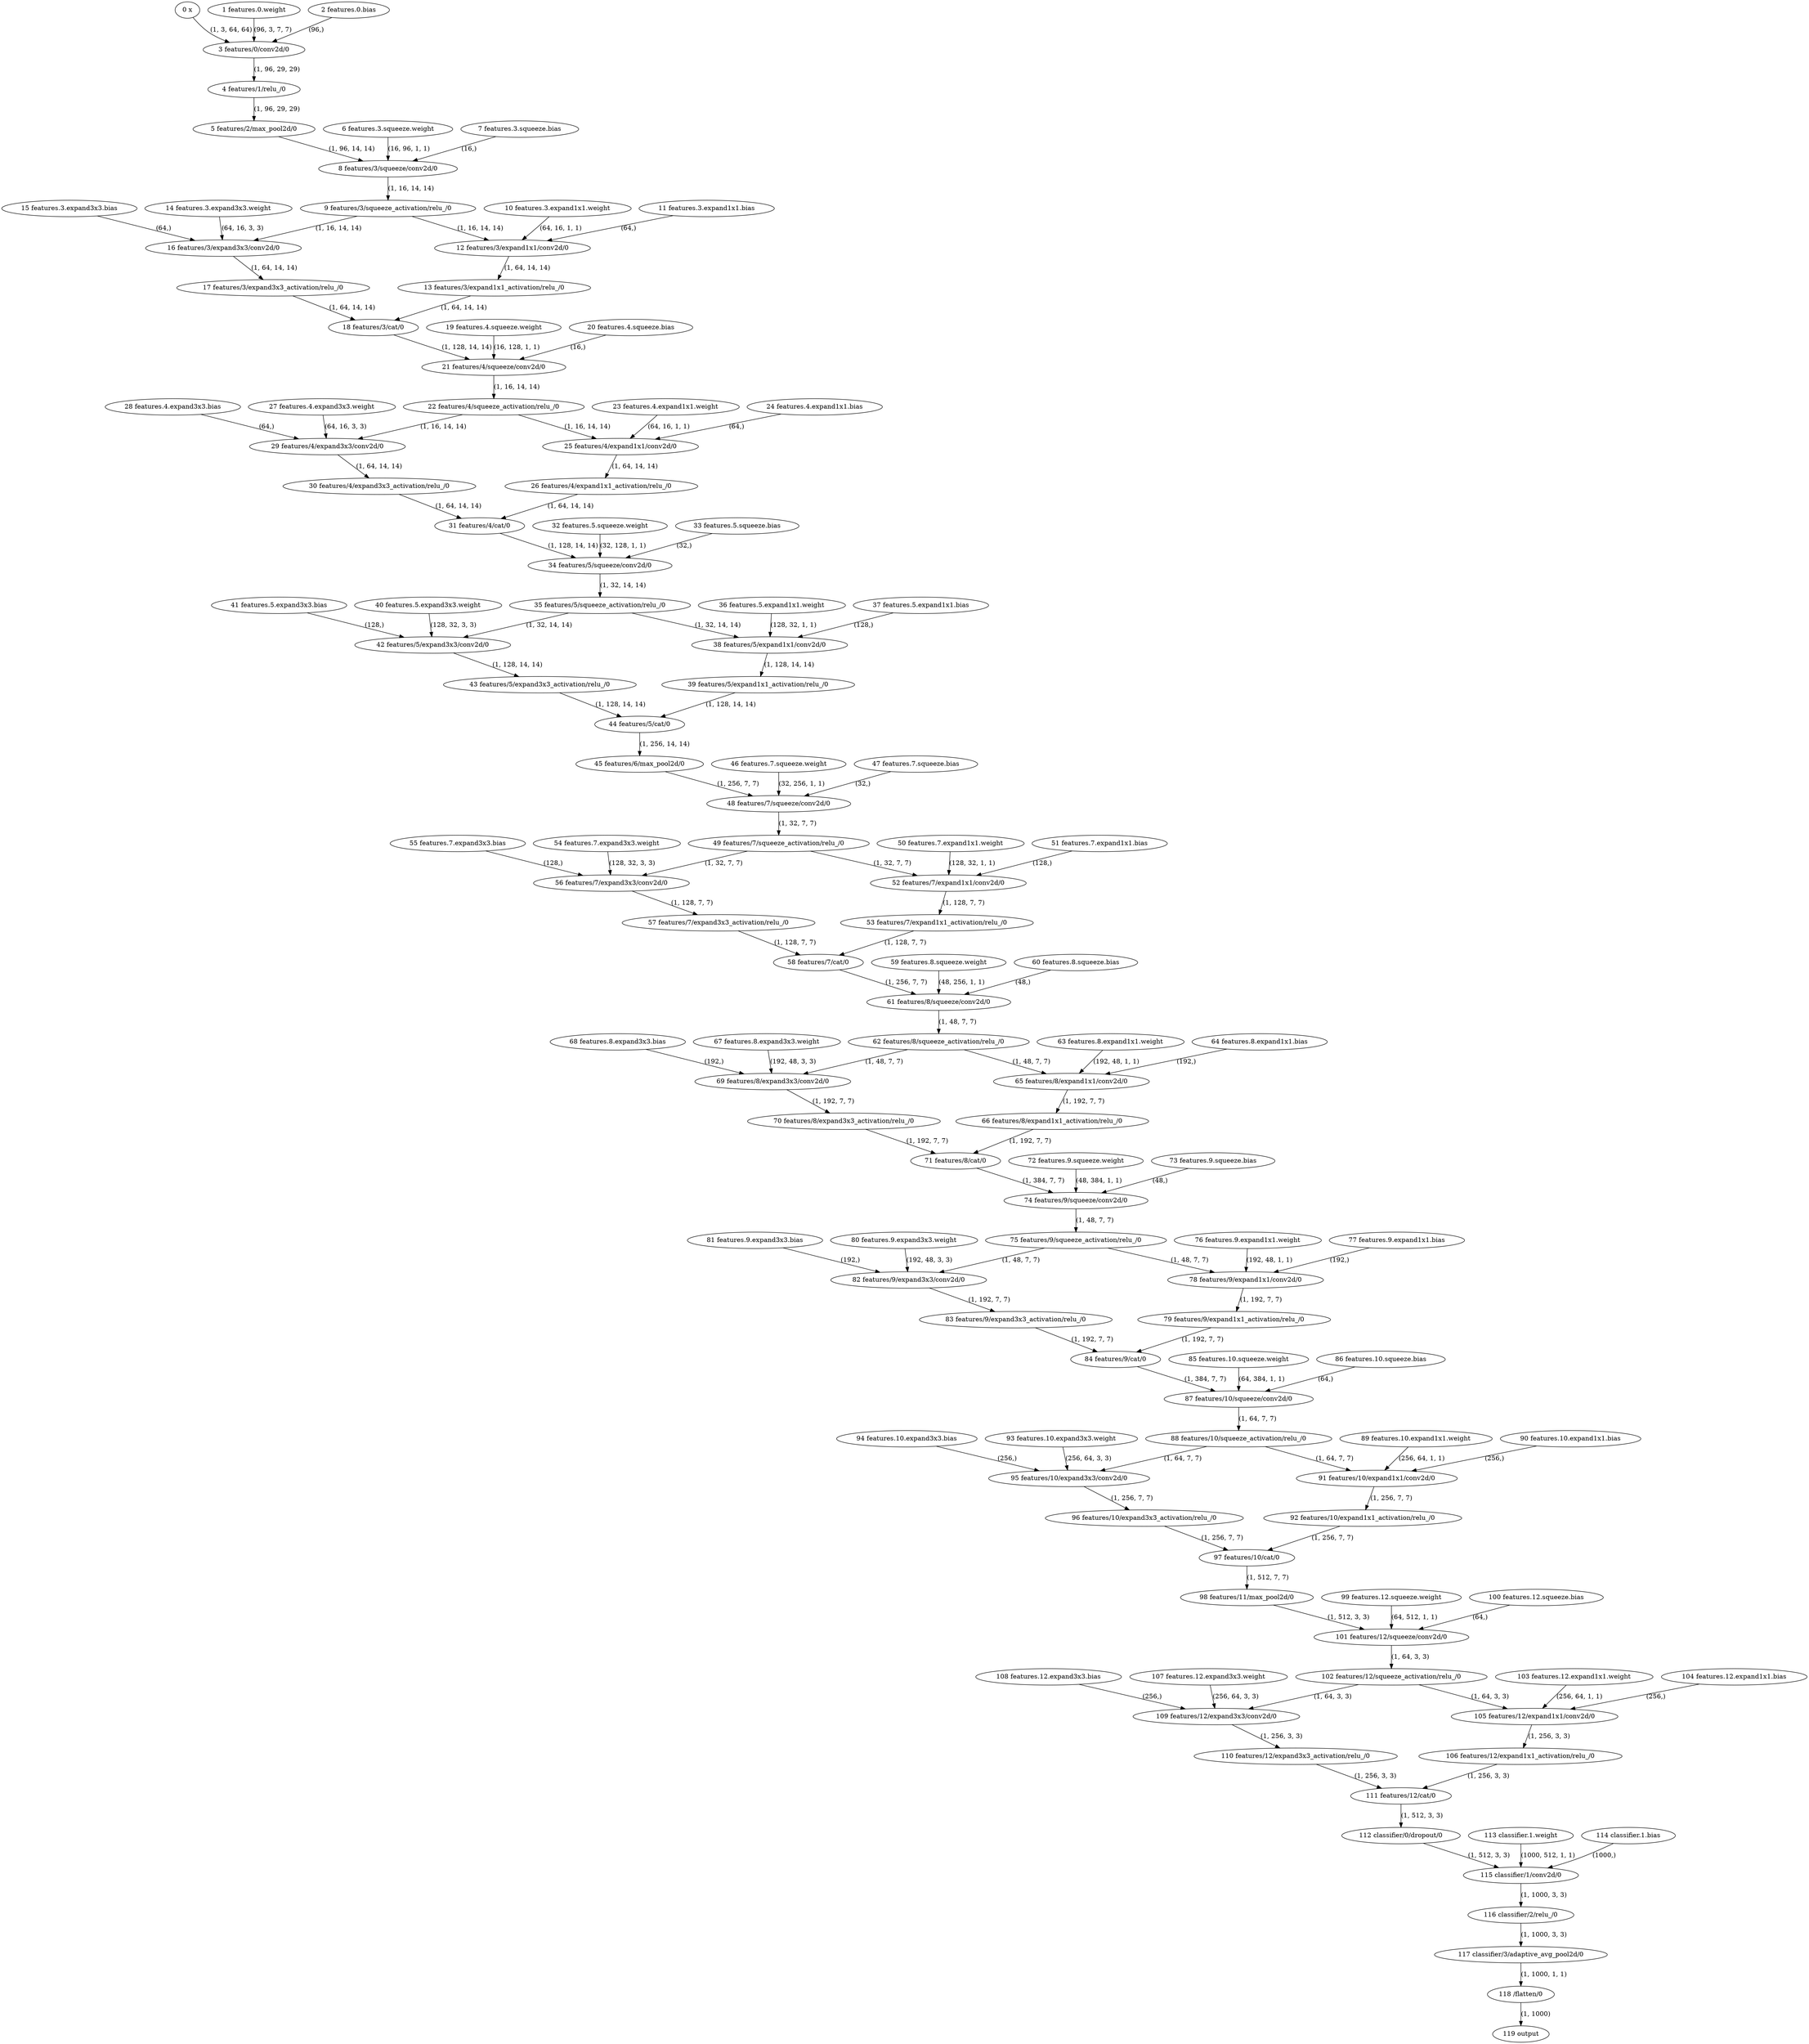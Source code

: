 strict digraph  {
"0 x" [id=0, type=nncf_model_input];
"1 features.0.weight" [id=1, type=nncf_model_const];
"2 features.0.bias" [id=2, type=nncf_model_const];
"3 features/0/conv2d/0" [id=3, type=conv2d];
"4 features/1/relu_/0" [id=4, type=relu_];
"5 features/2/max_pool2d/0" [id=5, type=max_pool2d];
"6 features.3.squeeze.weight" [id=6, type=nncf_model_const];
"7 features.3.squeeze.bias" [id=7, type=nncf_model_const];
"8 features/3/squeeze/conv2d/0" [id=8, type=conv2d];
"9 features/3/squeeze_activation/relu_/0" [id=9, type=relu_];
"10 features.3.expand1x1.weight" [id=10, type=nncf_model_const];
"11 features.3.expand1x1.bias" [id=11, type=nncf_model_const];
"12 features/3/expand1x1/conv2d/0" [id=12, type=conv2d];
"13 features/3/expand1x1_activation/relu_/0" [id=13, type=relu_];
"14 features.3.expand3x3.weight" [id=14, type=nncf_model_const];
"15 features.3.expand3x3.bias" [id=15, type=nncf_model_const];
"16 features/3/expand3x3/conv2d/0" [id=16, type=conv2d];
"17 features/3/expand3x3_activation/relu_/0" [id=17, type=relu_];
"18 features/3/cat/0" [id=18, type=cat];
"19 features.4.squeeze.weight" [id=19, type=nncf_model_const];
"20 features.4.squeeze.bias" [id=20, type=nncf_model_const];
"21 features/4/squeeze/conv2d/0" [id=21, type=conv2d];
"22 features/4/squeeze_activation/relu_/0" [id=22, type=relu_];
"23 features.4.expand1x1.weight" [id=23, type=nncf_model_const];
"24 features.4.expand1x1.bias" [id=24, type=nncf_model_const];
"25 features/4/expand1x1/conv2d/0" [id=25, type=conv2d];
"26 features/4/expand1x1_activation/relu_/0" [id=26, type=relu_];
"27 features.4.expand3x3.weight" [id=27, type=nncf_model_const];
"28 features.4.expand3x3.bias" [id=28, type=nncf_model_const];
"29 features/4/expand3x3/conv2d/0" [id=29, type=conv2d];
"30 features/4/expand3x3_activation/relu_/0" [id=30, type=relu_];
"31 features/4/cat/0" [id=31, type=cat];
"32 features.5.squeeze.weight" [id=32, type=nncf_model_const];
"33 features.5.squeeze.bias" [id=33, type=nncf_model_const];
"34 features/5/squeeze/conv2d/0" [id=34, type=conv2d];
"35 features/5/squeeze_activation/relu_/0" [id=35, type=relu_];
"36 features.5.expand1x1.weight" [id=36, type=nncf_model_const];
"37 features.5.expand1x1.bias" [id=37, type=nncf_model_const];
"38 features/5/expand1x1/conv2d/0" [id=38, type=conv2d];
"39 features/5/expand1x1_activation/relu_/0" [id=39, type=relu_];
"40 features.5.expand3x3.weight" [id=40, type=nncf_model_const];
"41 features.5.expand3x3.bias" [id=41, type=nncf_model_const];
"42 features/5/expand3x3/conv2d/0" [id=42, type=conv2d];
"43 features/5/expand3x3_activation/relu_/0" [id=43, type=relu_];
"44 features/5/cat/0" [id=44, type=cat];
"45 features/6/max_pool2d/0" [id=45, type=max_pool2d];
"46 features.7.squeeze.weight" [id=46, type=nncf_model_const];
"47 features.7.squeeze.bias" [id=47, type=nncf_model_const];
"48 features/7/squeeze/conv2d/0" [id=48, type=conv2d];
"49 features/7/squeeze_activation/relu_/0" [id=49, type=relu_];
"50 features.7.expand1x1.weight" [id=50, type=nncf_model_const];
"51 features.7.expand1x1.bias" [id=51, type=nncf_model_const];
"52 features/7/expand1x1/conv2d/0" [id=52, type=conv2d];
"53 features/7/expand1x1_activation/relu_/0" [id=53, type=relu_];
"54 features.7.expand3x3.weight" [id=54, type=nncf_model_const];
"55 features.7.expand3x3.bias" [id=55, type=nncf_model_const];
"56 features/7/expand3x3/conv2d/0" [id=56, type=conv2d];
"57 features/7/expand3x3_activation/relu_/0" [id=57, type=relu_];
"58 features/7/cat/0" [id=58, type=cat];
"59 features.8.squeeze.weight" [id=59, type=nncf_model_const];
"60 features.8.squeeze.bias" [id=60, type=nncf_model_const];
"61 features/8/squeeze/conv2d/0" [id=61, type=conv2d];
"62 features/8/squeeze_activation/relu_/0" [id=62, type=relu_];
"63 features.8.expand1x1.weight" [id=63, type=nncf_model_const];
"64 features.8.expand1x1.bias" [id=64, type=nncf_model_const];
"65 features/8/expand1x1/conv2d/0" [id=65, type=conv2d];
"66 features/8/expand1x1_activation/relu_/0" [id=66, type=relu_];
"67 features.8.expand3x3.weight" [id=67, type=nncf_model_const];
"68 features.8.expand3x3.bias" [id=68, type=nncf_model_const];
"69 features/8/expand3x3/conv2d/0" [id=69, type=conv2d];
"70 features/8/expand3x3_activation/relu_/0" [id=70, type=relu_];
"71 features/8/cat/0" [id=71, type=cat];
"72 features.9.squeeze.weight" [id=72, type=nncf_model_const];
"73 features.9.squeeze.bias" [id=73, type=nncf_model_const];
"74 features/9/squeeze/conv2d/0" [id=74, type=conv2d];
"75 features/9/squeeze_activation/relu_/0" [id=75, type=relu_];
"76 features.9.expand1x1.weight" [id=76, type=nncf_model_const];
"77 features.9.expand1x1.bias" [id=77, type=nncf_model_const];
"78 features/9/expand1x1/conv2d/0" [id=78, type=conv2d];
"79 features/9/expand1x1_activation/relu_/0" [id=79, type=relu_];
"80 features.9.expand3x3.weight" [id=80, type=nncf_model_const];
"81 features.9.expand3x3.bias" [id=81, type=nncf_model_const];
"82 features/9/expand3x3/conv2d/0" [id=82, type=conv2d];
"83 features/9/expand3x3_activation/relu_/0" [id=83, type=relu_];
"84 features/9/cat/0" [id=84, type=cat];
"85 features.10.squeeze.weight" [id=85, type=nncf_model_const];
"86 features.10.squeeze.bias" [id=86, type=nncf_model_const];
"87 features/10/squeeze/conv2d/0" [id=87, type=conv2d];
"88 features/10/squeeze_activation/relu_/0" [id=88, type=relu_];
"89 features.10.expand1x1.weight" [id=89, type=nncf_model_const];
"90 features.10.expand1x1.bias" [id=90, type=nncf_model_const];
"91 features/10/expand1x1/conv2d/0" [id=91, type=conv2d];
"92 features/10/expand1x1_activation/relu_/0" [id=92, type=relu_];
"93 features.10.expand3x3.weight" [id=93, type=nncf_model_const];
"94 features.10.expand3x3.bias" [id=94, type=nncf_model_const];
"95 features/10/expand3x3/conv2d/0" [id=95, type=conv2d];
"96 features/10/expand3x3_activation/relu_/0" [id=96, type=relu_];
"97 features/10/cat/0" [id=97, type=cat];
"98 features/11/max_pool2d/0" [id=98, type=max_pool2d];
"99 features.12.squeeze.weight" [id=99, type=nncf_model_const];
"100 features.12.squeeze.bias" [id=100, type=nncf_model_const];
"101 features/12/squeeze/conv2d/0" [id=101, type=conv2d];
"102 features/12/squeeze_activation/relu_/0" [id=102, type=relu_];
"103 features.12.expand1x1.weight" [id=103, type=nncf_model_const];
"104 features.12.expand1x1.bias" [id=104, type=nncf_model_const];
"105 features/12/expand1x1/conv2d/0" [id=105, type=conv2d];
"106 features/12/expand1x1_activation/relu_/0" [id=106, type=relu_];
"107 features.12.expand3x3.weight" [id=107, type=nncf_model_const];
"108 features.12.expand3x3.bias" [id=108, type=nncf_model_const];
"109 features/12/expand3x3/conv2d/0" [id=109, type=conv2d];
"110 features/12/expand3x3_activation/relu_/0" [id=110, type=relu_];
"111 features/12/cat/0" [id=111, type=cat];
"112 classifier/0/dropout/0" [id=112, type=dropout];
"113 classifier.1.weight" [id=113, type=nncf_model_const];
"114 classifier.1.bias" [id=114, type=nncf_model_const];
"115 classifier/1/conv2d/0" [id=115, type=conv2d];
"116 classifier/2/relu_/0" [id=116, type=relu_];
"117 classifier/3/adaptive_avg_pool2d/0" [id=117, type=adaptive_avg_pool2d];
"118 /flatten/0" [id=118, type=flatten];
"119 output" [id=119, type=nncf_model_output];
"0 x" -> "3 features/0/conv2d/0"  [label="(1, 3, 64, 64)", style=solid];
"1 features.0.weight" -> "3 features/0/conv2d/0"  [label="(96, 3, 7, 7)", style=solid];
"2 features.0.bias" -> "3 features/0/conv2d/0"  [label="(96,)", style=solid];
"3 features/0/conv2d/0" -> "4 features/1/relu_/0"  [label="(1, 96, 29, 29)", style=solid];
"4 features/1/relu_/0" -> "5 features/2/max_pool2d/0"  [label="(1, 96, 29, 29)", style=solid];
"5 features/2/max_pool2d/0" -> "8 features/3/squeeze/conv2d/0"  [label="(1, 96, 14, 14)", style=solid];
"6 features.3.squeeze.weight" -> "8 features/3/squeeze/conv2d/0"  [label="(16, 96, 1, 1)", style=solid];
"7 features.3.squeeze.bias" -> "8 features/3/squeeze/conv2d/0"  [label="(16,)", style=solid];
"8 features/3/squeeze/conv2d/0" -> "9 features/3/squeeze_activation/relu_/0"  [label="(1, 16, 14, 14)", style=solid];
"9 features/3/squeeze_activation/relu_/0" -> "12 features/3/expand1x1/conv2d/0"  [label="(1, 16, 14, 14)", style=solid];
"9 features/3/squeeze_activation/relu_/0" -> "16 features/3/expand3x3/conv2d/0"  [label="(1, 16, 14, 14)", style=solid];
"10 features.3.expand1x1.weight" -> "12 features/3/expand1x1/conv2d/0"  [label="(64, 16, 1, 1)", style=solid];
"11 features.3.expand1x1.bias" -> "12 features/3/expand1x1/conv2d/0"  [label="(64,)", style=solid];
"12 features/3/expand1x1/conv2d/0" -> "13 features/3/expand1x1_activation/relu_/0"  [label="(1, 64, 14, 14)", style=solid];
"13 features/3/expand1x1_activation/relu_/0" -> "18 features/3/cat/0"  [label="(1, 64, 14, 14)", style=solid];
"14 features.3.expand3x3.weight" -> "16 features/3/expand3x3/conv2d/0"  [label="(64, 16, 3, 3)", style=solid];
"15 features.3.expand3x3.bias" -> "16 features/3/expand3x3/conv2d/0"  [label="(64,)", style=solid];
"16 features/3/expand3x3/conv2d/0" -> "17 features/3/expand3x3_activation/relu_/0"  [label="(1, 64, 14, 14)", style=solid];
"17 features/3/expand3x3_activation/relu_/0" -> "18 features/3/cat/0"  [label="(1, 64, 14, 14)", style=solid];
"18 features/3/cat/0" -> "21 features/4/squeeze/conv2d/0"  [label="(1, 128, 14, 14)", style=solid];
"19 features.4.squeeze.weight" -> "21 features/4/squeeze/conv2d/0"  [label="(16, 128, 1, 1)", style=solid];
"20 features.4.squeeze.bias" -> "21 features/4/squeeze/conv2d/0"  [label="(16,)", style=solid];
"21 features/4/squeeze/conv2d/0" -> "22 features/4/squeeze_activation/relu_/0"  [label="(1, 16, 14, 14)", style=solid];
"22 features/4/squeeze_activation/relu_/0" -> "25 features/4/expand1x1/conv2d/0"  [label="(1, 16, 14, 14)", style=solid];
"22 features/4/squeeze_activation/relu_/0" -> "29 features/4/expand3x3/conv2d/0"  [label="(1, 16, 14, 14)", style=solid];
"23 features.4.expand1x1.weight" -> "25 features/4/expand1x1/conv2d/0"  [label="(64, 16, 1, 1)", style=solid];
"24 features.4.expand1x1.bias" -> "25 features/4/expand1x1/conv2d/0"  [label="(64,)", style=solid];
"25 features/4/expand1x1/conv2d/0" -> "26 features/4/expand1x1_activation/relu_/0"  [label="(1, 64, 14, 14)", style=solid];
"26 features/4/expand1x1_activation/relu_/0" -> "31 features/4/cat/0"  [label="(1, 64, 14, 14)", style=solid];
"27 features.4.expand3x3.weight" -> "29 features/4/expand3x3/conv2d/0"  [label="(64, 16, 3, 3)", style=solid];
"28 features.4.expand3x3.bias" -> "29 features/4/expand3x3/conv2d/0"  [label="(64,)", style=solid];
"29 features/4/expand3x3/conv2d/0" -> "30 features/4/expand3x3_activation/relu_/0"  [label="(1, 64, 14, 14)", style=solid];
"30 features/4/expand3x3_activation/relu_/0" -> "31 features/4/cat/0"  [label="(1, 64, 14, 14)", style=solid];
"31 features/4/cat/0" -> "34 features/5/squeeze/conv2d/0"  [label="(1, 128, 14, 14)", style=solid];
"32 features.5.squeeze.weight" -> "34 features/5/squeeze/conv2d/0"  [label="(32, 128, 1, 1)", style=solid];
"33 features.5.squeeze.bias" -> "34 features/5/squeeze/conv2d/0"  [label="(32,)", style=solid];
"34 features/5/squeeze/conv2d/0" -> "35 features/5/squeeze_activation/relu_/0"  [label="(1, 32, 14, 14)", style=solid];
"35 features/5/squeeze_activation/relu_/0" -> "38 features/5/expand1x1/conv2d/0"  [label="(1, 32, 14, 14)", style=solid];
"35 features/5/squeeze_activation/relu_/0" -> "42 features/5/expand3x3/conv2d/0"  [label="(1, 32, 14, 14)", style=solid];
"36 features.5.expand1x1.weight" -> "38 features/5/expand1x1/conv2d/0"  [label="(128, 32, 1, 1)", style=solid];
"37 features.5.expand1x1.bias" -> "38 features/5/expand1x1/conv2d/0"  [label="(128,)", style=solid];
"38 features/5/expand1x1/conv2d/0" -> "39 features/5/expand1x1_activation/relu_/0"  [label="(1, 128, 14, 14)", style=solid];
"39 features/5/expand1x1_activation/relu_/0" -> "44 features/5/cat/0"  [label="(1, 128, 14, 14)", style=solid];
"40 features.5.expand3x3.weight" -> "42 features/5/expand3x3/conv2d/0"  [label="(128, 32, 3, 3)", style=solid];
"41 features.5.expand3x3.bias" -> "42 features/5/expand3x3/conv2d/0"  [label="(128,)", style=solid];
"42 features/5/expand3x3/conv2d/0" -> "43 features/5/expand3x3_activation/relu_/0"  [label="(1, 128, 14, 14)", style=solid];
"43 features/5/expand3x3_activation/relu_/0" -> "44 features/5/cat/0"  [label="(1, 128, 14, 14)", style=solid];
"44 features/5/cat/0" -> "45 features/6/max_pool2d/0"  [label="(1, 256, 14, 14)", style=solid];
"45 features/6/max_pool2d/0" -> "48 features/7/squeeze/conv2d/0"  [label="(1, 256, 7, 7)", style=solid];
"46 features.7.squeeze.weight" -> "48 features/7/squeeze/conv2d/0"  [label="(32, 256, 1, 1)", style=solid];
"47 features.7.squeeze.bias" -> "48 features/7/squeeze/conv2d/0"  [label="(32,)", style=solid];
"48 features/7/squeeze/conv2d/0" -> "49 features/7/squeeze_activation/relu_/0"  [label="(1, 32, 7, 7)", style=solid];
"49 features/7/squeeze_activation/relu_/0" -> "52 features/7/expand1x1/conv2d/0"  [label="(1, 32, 7, 7)", style=solid];
"49 features/7/squeeze_activation/relu_/0" -> "56 features/7/expand3x3/conv2d/0"  [label="(1, 32, 7, 7)", style=solid];
"50 features.7.expand1x1.weight" -> "52 features/7/expand1x1/conv2d/0"  [label="(128, 32, 1, 1)", style=solid];
"51 features.7.expand1x1.bias" -> "52 features/7/expand1x1/conv2d/0"  [label="(128,)", style=solid];
"52 features/7/expand1x1/conv2d/0" -> "53 features/7/expand1x1_activation/relu_/0"  [label="(1, 128, 7, 7)", style=solid];
"53 features/7/expand1x1_activation/relu_/0" -> "58 features/7/cat/0"  [label="(1, 128, 7, 7)", style=solid];
"54 features.7.expand3x3.weight" -> "56 features/7/expand3x3/conv2d/0"  [label="(128, 32, 3, 3)", style=solid];
"55 features.7.expand3x3.bias" -> "56 features/7/expand3x3/conv2d/0"  [label="(128,)", style=solid];
"56 features/7/expand3x3/conv2d/0" -> "57 features/7/expand3x3_activation/relu_/0"  [label="(1, 128, 7, 7)", style=solid];
"57 features/7/expand3x3_activation/relu_/0" -> "58 features/7/cat/0"  [label="(1, 128, 7, 7)", style=solid];
"58 features/7/cat/0" -> "61 features/8/squeeze/conv2d/0"  [label="(1, 256, 7, 7)", style=solid];
"59 features.8.squeeze.weight" -> "61 features/8/squeeze/conv2d/0"  [label="(48, 256, 1, 1)", style=solid];
"60 features.8.squeeze.bias" -> "61 features/8/squeeze/conv2d/0"  [label="(48,)", style=solid];
"61 features/8/squeeze/conv2d/0" -> "62 features/8/squeeze_activation/relu_/0"  [label="(1, 48, 7, 7)", style=solid];
"62 features/8/squeeze_activation/relu_/0" -> "65 features/8/expand1x1/conv2d/0"  [label="(1, 48, 7, 7)", style=solid];
"62 features/8/squeeze_activation/relu_/0" -> "69 features/8/expand3x3/conv2d/0"  [label="(1, 48, 7, 7)", style=solid];
"63 features.8.expand1x1.weight" -> "65 features/8/expand1x1/conv2d/0"  [label="(192, 48, 1, 1)", style=solid];
"64 features.8.expand1x1.bias" -> "65 features/8/expand1x1/conv2d/0"  [label="(192,)", style=solid];
"65 features/8/expand1x1/conv2d/0" -> "66 features/8/expand1x1_activation/relu_/0"  [label="(1, 192, 7, 7)", style=solid];
"66 features/8/expand1x1_activation/relu_/0" -> "71 features/8/cat/0"  [label="(1, 192, 7, 7)", style=solid];
"67 features.8.expand3x3.weight" -> "69 features/8/expand3x3/conv2d/0"  [label="(192, 48, 3, 3)", style=solid];
"68 features.8.expand3x3.bias" -> "69 features/8/expand3x3/conv2d/0"  [label="(192,)", style=solid];
"69 features/8/expand3x3/conv2d/0" -> "70 features/8/expand3x3_activation/relu_/0"  [label="(1, 192, 7, 7)", style=solid];
"70 features/8/expand3x3_activation/relu_/0" -> "71 features/8/cat/0"  [label="(1, 192, 7, 7)", style=solid];
"71 features/8/cat/0" -> "74 features/9/squeeze/conv2d/0"  [label="(1, 384, 7, 7)", style=solid];
"72 features.9.squeeze.weight" -> "74 features/9/squeeze/conv2d/0"  [label="(48, 384, 1, 1)", style=solid];
"73 features.9.squeeze.bias" -> "74 features/9/squeeze/conv2d/0"  [label="(48,)", style=solid];
"74 features/9/squeeze/conv2d/0" -> "75 features/9/squeeze_activation/relu_/0"  [label="(1, 48, 7, 7)", style=solid];
"75 features/9/squeeze_activation/relu_/0" -> "78 features/9/expand1x1/conv2d/0"  [label="(1, 48, 7, 7)", style=solid];
"75 features/9/squeeze_activation/relu_/0" -> "82 features/9/expand3x3/conv2d/0"  [label="(1, 48, 7, 7)", style=solid];
"76 features.9.expand1x1.weight" -> "78 features/9/expand1x1/conv2d/0"  [label="(192, 48, 1, 1)", style=solid];
"77 features.9.expand1x1.bias" -> "78 features/9/expand1x1/conv2d/0"  [label="(192,)", style=solid];
"78 features/9/expand1x1/conv2d/0" -> "79 features/9/expand1x1_activation/relu_/0"  [label="(1, 192, 7, 7)", style=solid];
"79 features/9/expand1x1_activation/relu_/0" -> "84 features/9/cat/0"  [label="(1, 192, 7, 7)", style=solid];
"80 features.9.expand3x3.weight" -> "82 features/9/expand3x3/conv2d/0"  [label="(192, 48, 3, 3)", style=solid];
"81 features.9.expand3x3.bias" -> "82 features/9/expand3x3/conv2d/0"  [label="(192,)", style=solid];
"82 features/9/expand3x3/conv2d/0" -> "83 features/9/expand3x3_activation/relu_/0"  [label="(1, 192, 7, 7)", style=solid];
"83 features/9/expand3x3_activation/relu_/0" -> "84 features/9/cat/0"  [label="(1, 192, 7, 7)", style=solid];
"84 features/9/cat/0" -> "87 features/10/squeeze/conv2d/0"  [label="(1, 384, 7, 7)", style=solid];
"85 features.10.squeeze.weight" -> "87 features/10/squeeze/conv2d/0"  [label="(64, 384, 1, 1)", style=solid];
"86 features.10.squeeze.bias" -> "87 features/10/squeeze/conv2d/0"  [label="(64,)", style=solid];
"87 features/10/squeeze/conv2d/0" -> "88 features/10/squeeze_activation/relu_/0"  [label="(1, 64, 7, 7)", style=solid];
"88 features/10/squeeze_activation/relu_/0" -> "91 features/10/expand1x1/conv2d/0"  [label="(1, 64, 7, 7)", style=solid];
"88 features/10/squeeze_activation/relu_/0" -> "95 features/10/expand3x3/conv2d/0"  [label="(1, 64, 7, 7)", style=solid];
"89 features.10.expand1x1.weight" -> "91 features/10/expand1x1/conv2d/0"  [label="(256, 64, 1, 1)", style=solid];
"90 features.10.expand1x1.bias" -> "91 features/10/expand1x1/conv2d/0"  [label="(256,)", style=solid];
"91 features/10/expand1x1/conv2d/0" -> "92 features/10/expand1x1_activation/relu_/0"  [label="(1, 256, 7, 7)", style=solid];
"92 features/10/expand1x1_activation/relu_/0" -> "97 features/10/cat/0"  [label="(1, 256, 7, 7)", style=solid];
"93 features.10.expand3x3.weight" -> "95 features/10/expand3x3/conv2d/0"  [label="(256, 64, 3, 3)", style=solid];
"94 features.10.expand3x3.bias" -> "95 features/10/expand3x3/conv2d/0"  [label="(256,)", style=solid];
"95 features/10/expand3x3/conv2d/0" -> "96 features/10/expand3x3_activation/relu_/0"  [label="(1, 256, 7, 7)", style=solid];
"96 features/10/expand3x3_activation/relu_/0" -> "97 features/10/cat/0"  [label="(1, 256, 7, 7)", style=solid];
"97 features/10/cat/0" -> "98 features/11/max_pool2d/0"  [label="(1, 512, 7, 7)", style=solid];
"98 features/11/max_pool2d/0" -> "101 features/12/squeeze/conv2d/0"  [label="(1, 512, 3, 3)", style=solid];
"99 features.12.squeeze.weight" -> "101 features/12/squeeze/conv2d/0"  [label="(64, 512, 1, 1)", style=solid];
"100 features.12.squeeze.bias" -> "101 features/12/squeeze/conv2d/0"  [label="(64,)", style=solid];
"101 features/12/squeeze/conv2d/0" -> "102 features/12/squeeze_activation/relu_/0"  [label="(1, 64, 3, 3)", style=solid];
"102 features/12/squeeze_activation/relu_/0" -> "105 features/12/expand1x1/conv2d/0"  [label="(1, 64, 3, 3)", style=solid];
"102 features/12/squeeze_activation/relu_/0" -> "109 features/12/expand3x3/conv2d/0"  [label="(1, 64, 3, 3)", style=solid];
"103 features.12.expand1x1.weight" -> "105 features/12/expand1x1/conv2d/0"  [label="(256, 64, 1, 1)", style=solid];
"104 features.12.expand1x1.bias" -> "105 features/12/expand1x1/conv2d/0"  [label="(256,)", style=solid];
"105 features/12/expand1x1/conv2d/0" -> "106 features/12/expand1x1_activation/relu_/0"  [label="(1, 256, 3, 3)", style=solid];
"106 features/12/expand1x1_activation/relu_/0" -> "111 features/12/cat/0"  [label="(1, 256, 3, 3)", style=solid];
"107 features.12.expand3x3.weight" -> "109 features/12/expand3x3/conv2d/0"  [label="(256, 64, 3, 3)", style=solid];
"108 features.12.expand3x3.bias" -> "109 features/12/expand3x3/conv2d/0"  [label="(256,)", style=solid];
"109 features/12/expand3x3/conv2d/0" -> "110 features/12/expand3x3_activation/relu_/0"  [label="(1, 256, 3, 3)", style=solid];
"110 features/12/expand3x3_activation/relu_/0" -> "111 features/12/cat/0"  [label="(1, 256, 3, 3)", style=solid];
"111 features/12/cat/0" -> "112 classifier/0/dropout/0"  [label="(1, 512, 3, 3)", style=solid];
"112 classifier/0/dropout/0" -> "115 classifier/1/conv2d/0"  [label="(1, 512, 3, 3)", style=solid];
"113 classifier.1.weight" -> "115 classifier/1/conv2d/0"  [label="(1000, 512, 1, 1)", style=solid];
"114 classifier.1.bias" -> "115 classifier/1/conv2d/0"  [label="(1000,)", style=solid];
"115 classifier/1/conv2d/0" -> "116 classifier/2/relu_/0"  [label="(1, 1000, 3, 3)", style=solid];
"116 classifier/2/relu_/0" -> "117 classifier/3/adaptive_avg_pool2d/0"  [label="(1, 1000, 3, 3)", style=solid];
"117 classifier/3/adaptive_avg_pool2d/0" -> "118 /flatten/0"  [label="(1, 1000, 1, 1)", style=solid];
"118 /flatten/0" -> "119 output"  [label="(1, 1000)", style=solid];
}

